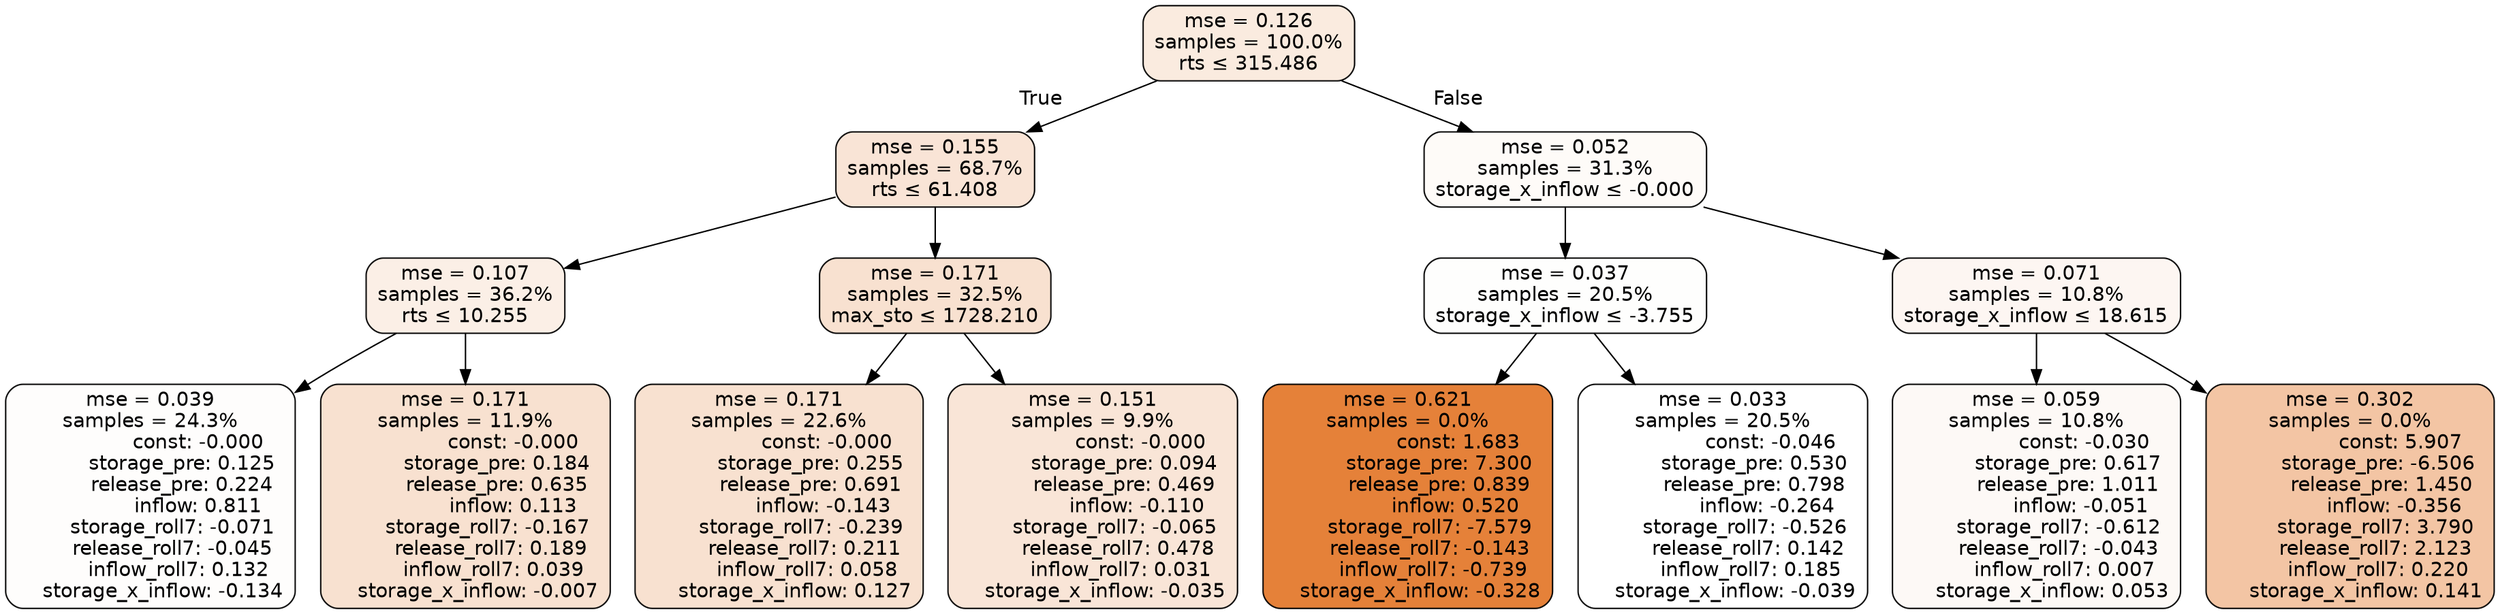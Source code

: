 digraph tree {
bgcolor="transparent"
node [shape=rectangle, style="filled, rounded", color="black", fontname=helvetica] ;
edge [fontname=helvetica] ;
	"0" [label="mse = 0.126
samples = 100.0%
rts &le; 315.486", fillcolor="#faebdf"]
	"1" [label="mse = 0.155
samples = 68.7%
rts &le; 61.408", fillcolor="#f9e4d6"]
	"2" [label="mse = 0.107
samples = 36.2%
rts &le; 10.255", fillcolor="#fbefe6"]
	"3" [label="mse = 0.039
samples = 24.3%
               const: -0.000
          storage_pre: 0.125
          release_pre: 0.224
               inflow: 0.811
       storage_roll7: -0.071
       release_roll7: -0.045
         inflow_roll7: 0.132
    storage_x_inflow: -0.134", fillcolor="#fefdfc"]
	"4" [label="mse = 0.171
samples = 11.9%
               const: -0.000
          storage_pre: 0.184
          release_pre: 0.635
               inflow: 0.113
       storage_roll7: -0.167
        release_roll7: 0.189
         inflow_roll7: 0.039
    storage_x_inflow: -0.007", fillcolor="#f8e1d0"]
	"5" [label="mse = 0.171
samples = 32.5%
max_sto &le; 1728.210", fillcolor="#f8e1d0"]
	"6" [label="mse = 0.171
samples = 22.6%
               const: -0.000
          storage_pre: 0.255
          release_pre: 0.691
              inflow: -0.143
       storage_roll7: -0.239
        release_roll7: 0.211
         inflow_roll7: 0.058
     storage_x_inflow: 0.127", fillcolor="#f8e1d0"]
	"7" [label="mse = 0.151
samples = 9.9%
               const: -0.000
          storage_pre: 0.094
          release_pre: 0.469
              inflow: -0.110
       storage_roll7: -0.065
        release_roll7: 0.478
         inflow_roll7: 0.031
    storage_x_inflow: -0.035", fillcolor="#f9e5d7"]
	"8" [label="mse = 0.052
samples = 31.3%
storage_x_inflow &le; -0.000", fillcolor="#fefbf8"]
	"9" [label="mse = 0.037
samples = 20.5%
storage_x_inflow &le; -3.755", fillcolor="#fefefd"]
	"10" [label="mse = 0.621
samples = 0.0%
                const: 1.683
          storage_pre: 7.300
          release_pre: 0.839
               inflow: 0.520
       storage_roll7: -7.579
       release_roll7: -0.143
        inflow_roll7: -0.739
    storage_x_inflow: -0.328", fillcolor="#e58139"]
	"11" [label="mse = 0.033
samples = 20.5%
               const: -0.046
          storage_pre: 0.530
          release_pre: 0.798
              inflow: -0.264
       storage_roll7: -0.526
        release_roll7: 0.142
         inflow_roll7: 0.185
    storage_x_inflow: -0.039", fillcolor="#ffffff"]
	"12" [label="mse = 0.071
samples = 10.8%
storage_x_inflow &le; 18.615", fillcolor="#fdf6f2"]
	"13" [label="mse = 0.059
samples = 10.8%
               const: -0.030
          storage_pre: 0.617
          release_pre: 1.011
              inflow: -0.051
       storage_roll7: -0.612
       release_roll7: -0.043
         inflow_roll7: 0.007
     storage_x_inflow: 0.053", fillcolor="#fdf9f6"]
	"14" [label="mse = 0.302
samples = 0.0%
                const: 5.907
         storage_pre: -6.506
          release_pre: 1.450
              inflow: -0.356
        storage_roll7: 3.790
        release_roll7: 2.123
         inflow_roll7: 0.220
     storage_x_inflow: 0.141", fillcolor="#f3c5a4"]

	"0" -> "1" [labeldistance=2.5, labelangle=45, headlabel="True"]
	"1" -> "2"
	"2" -> "3"
	"2" -> "4"
	"1" -> "5"
	"5" -> "6"
	"5" -> "7"
	"0" -> "8" [labeldistance=2.5, labelangle=-45, headlabel="False"]
	"8" -> "9"
	"9" -> "10"
	"9" -> "11"
	"8" -> "12"
	"12" -> "13"
	"12" -> "14"
}
